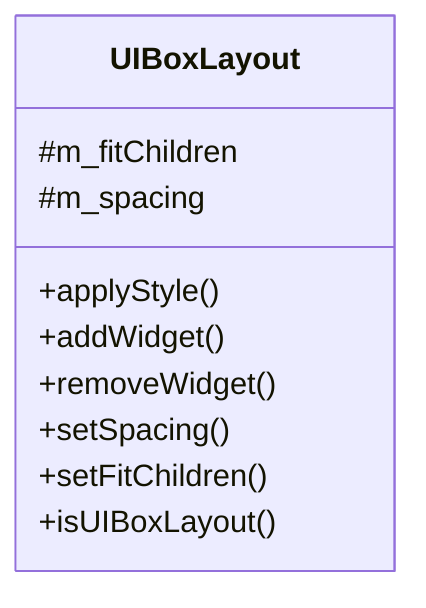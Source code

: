 classDiagram
    class UIBoxLayout {
        +applyStyle()
        +addWidget()
        +removeWidget()
        +setSpacing()
        +setFitChildren()
        +isUIBoxLayout()
        #m_fitChildren
        #m_spacing
    }